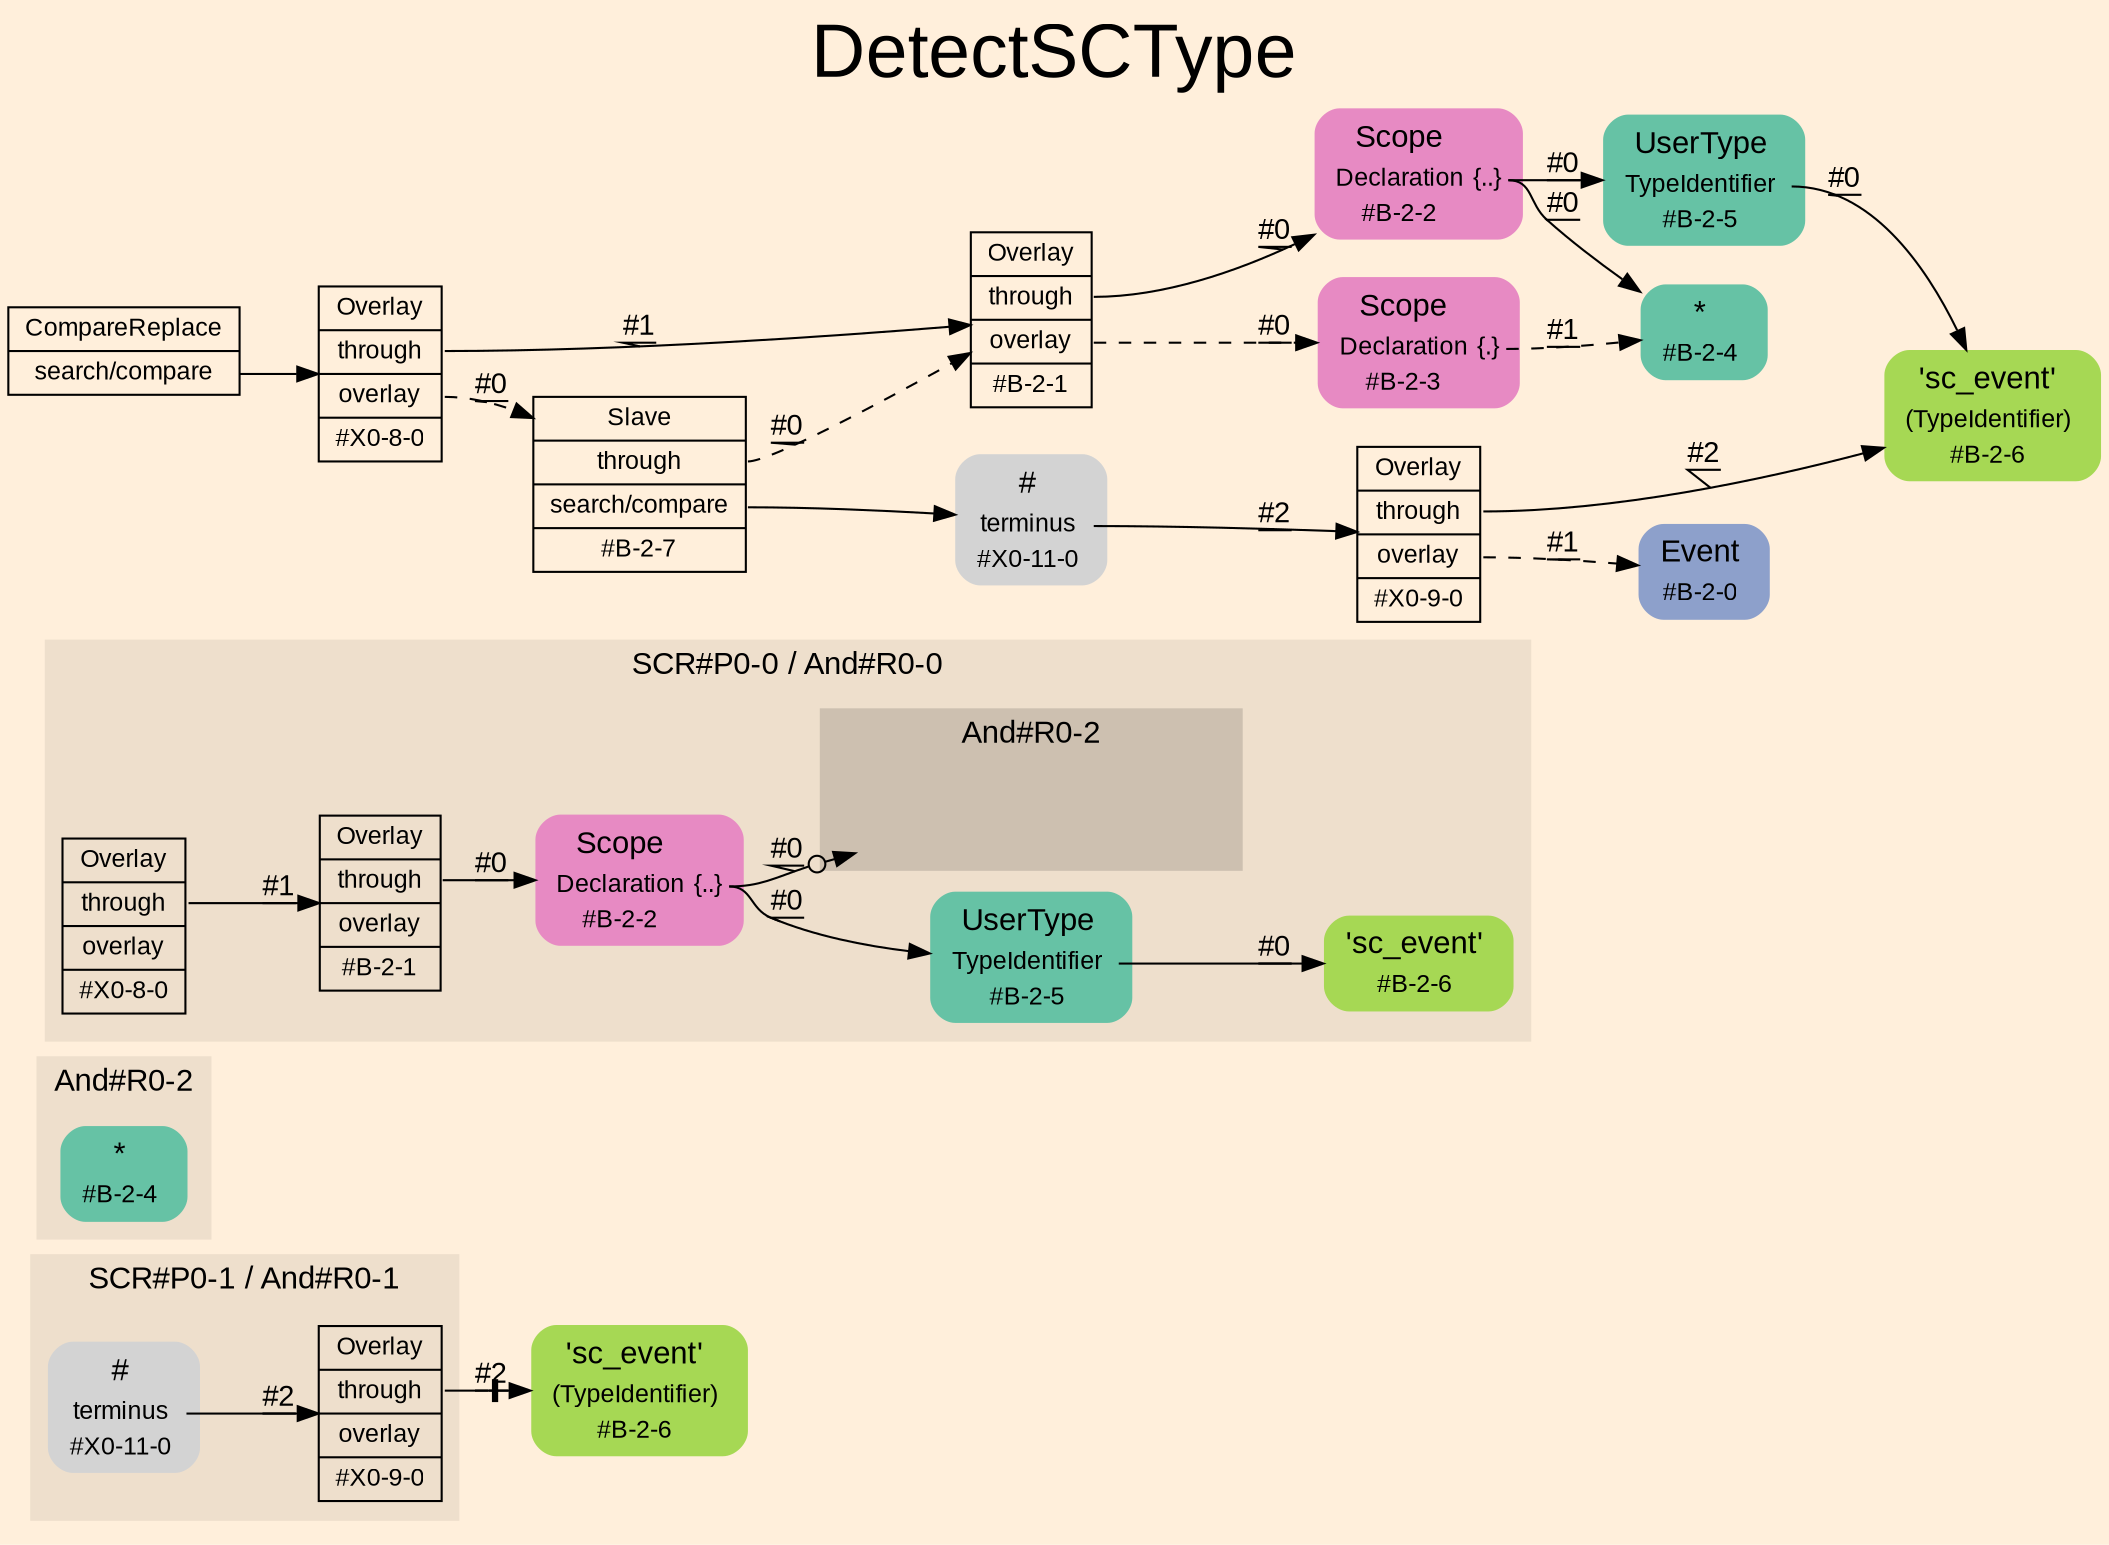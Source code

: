 digraph "DetectSCType" {
label = "DetectSCType"
labelloc = t
fontsize = "36"
graph [
    rankdir = "LR"
    ranksep = 0.3
    bgcolor = antiquewhite1
    color = black
    fontcolor = black
    fontname = "Arial"
];
node [
    fontname = "Arial"
];
edge [
    fontname = "Arial"
];

// -------------------- figure And#R0-1 --------------------
// -------- region And#R0-1 ----------
subgraph "clusterAnd#R0-1" {
    label = "SCR#P0-1 / And#R0-1"
    style = "filled"
    color = antiquewhite2
    fontsize = "15"
    "And#R0-1/#X0-11-0" [
        // -------- block And#R0-1/#X0-11-0 ----------
        shape = "plaintext"
        label = <<TABLE BORDER="0" CELLBORDER="0" CELLSPACING="0">
         <TR><TD><FONT POINT-SIZE="15.0">#</FONT></TD><TD></TD></TR>
         <TR><TD>terminus</TD><TD PORT="port0"></TD></TR>
         <TR><TD>#X0-11-0</TD><TD PORT="port1"></TD></TR>
        </TABLE>>
        style = "rounded,filled"
        fontsize = "12"
    ];
    
    "And#R0-1/#X0-9-0" [
        // -------- block And#R0-1/#X0-9-0 ----------
        shape = "record"
        fillcolor = antiquewhite2
        label = "<fixed> Overlay | <port0> through | <port1> overlay | <port2> #X0-9-0"
        style = "filled"
        fontsize = "12"
        color = black
        fontcolor = black
    ];
    
}

"And#R0-1/#B-2-6" [
    // -------- block And#R0-1/#B-2-6 ----------
    shape = "plaintext"
    fillcolor = "/set28/5"
    label = <<TABLE BORDER="0" CELLBORDER="0" CELLSPACING="0">
     <TR><TD><FONT POINT-SIZE="15.0">'sc_event'</FONT></TD><TD></TD></TR>
     <TR><TD>(TypeIdentifier)</TD><TD PORT="port0"></TD></TR>
     <TR><TD>#B-2-6</TD><TD PORT="port1"></TD></TR>
    </TABLE>>
    style = "rounded,filled"
    fontsize = "12"
];

"And#R0-1/#X0-11-0":port0 -> "And#R0-1/#X0-9-0" [
    label = "#2"
    decorate = true
    color = black
    fontcolor = black
];

"And#R0-1/#X0-9-0":port0 -> "And#R0-1/#B-2-6" [
    arrowhead="normalnonetee"
    label = "#2"
    decorate = true
    color = black
    fontcolor = black
];


// -------------------- figure And#R0-2 --------------------
// -------- region And#R0-2 ----------
subgraph "clusterAnd#R0-2" {
    label = "And#R0-2"
    style = "filled"
    color = antiquewhite2
    fontsize = "15"
    "And#R0-2/#B-2-4" [
        // -------- block And#R0-2/#B-2-4 ----------
        shape = "plaintext"
        fillcolor = "/set28/1"
        label = <<TABLE BORDER="0" CELLBORDER="0" CELLSPACING="0">
         <TR><TD><FONT POINT-SIZE="15.0">*</FONT></TD><TD></TD></TR>
         <TR><TD>#B-2-4</TD><TD PORT="port0"></TD></TR>
        </TABLE>>
        style = "rounded,filled"
        fontsize = "12"
    ];
    
}


// -------------------- figure And#R0-0 --------------------
// -------- region And#R0-0 ----------
subgraph "clusterAnd#R0-0" {
    label = "SCR#P0-0 / And#R0-0"
    style = "filled"
    color = antiquewhite2
    fontsize = "15"
    "And#R0-0/#B-2-6" [
        // -------- block And#R0-0/#B-2-6 ----------
        shape = "plaintext"
        fillcolor = "/set28/5"
        label = <<TABLE BORDER="0" CELLBORDER="0" CELLSPACING="0">
         <TR><TD><FONT POINT-SIZE="15.0">'sc_event'</FONT></TD><TD></TD></TR>
         <TR><TD>#B-2-6</TD><TD PORT="port0"></TD></TR>
        </TABLE>>
        style = "rounded,filled"
        fontsize = "12"
    ];
    
    "And#R0-0/#B-2-5" [
        // -------- block And#R0-0/#B-2-5 ----------
        shape = "plaintext"
        fillcolor = "/set28/1"
        label = <<TABLE BORDER="0" CELLBORDER="0" CELLSPACING="0">
         <TR><TD><FONT POINT-SIZE="15.0">UserType</FONT></TD><TD></TD></TR>
         <TR><TD>TypeIdentifier</TD><TD PORT="port0"></TD></TR>
         <TR><TD>#B-2-5</TD><TD PORT="port1"></TD></TR>
        </TABLE>>
        style = "rounded,filled"
        fontsize = "12"
    ];
    
    "And#R0-0/#X0-8-0" [
        // -------- block And#R0-0/#X0-8-0 ----------
        shape = "record"
        fillcolor = antiquewhite2
        label = "<fixed> Overlay | <port0> through | <port1> overlay | <port2> #X0-8-0"
        style = "filled"
        fontsize = "12"
        color = black
        fontcolor = black
    ];
    
    "And#R0-0/#B-2-1" [
        // -------- block And#R0-0/#B-2-1 ----------
        shape = "record"
        fillcolor = antiquewhite2
        label = "<fixed> Overlay | <port0> through | <port1> overlay | <port2> #B-2-1"
        style = "filled"
        fontsize = "12"
        color = black
        fontcolor = black
    ];
    
    "And#R0-0/#B-2-2" [
        // -------- block And#R0-0/#B-2-2 ----------
        shape = "plaintext"
        fillcolor = "/set28/4"
        label = <<TABLE BORDER="0" CELLBORDER="0" CELLSPACING="0">
         <TR><TD><FONT POINT-SIZE="15.0">Scope</FONT></TD><TD></TD></TR>
         <TR><TD>Declaration</TD><TD PORT="port0">{..}</TD></TR>
         <TR><TD>#B-2-2</TD><TD PORT="port1"></TD></TR>
        </TABLE>>
        style = "rounded,filled"
        fontsize = "12"
    ];
    
    // -------- region And#R0-0/And#R0-2 ----------
    subgraph "clusterAnd#R0-0/And#R0-2" {
        label = "And#R0-2"
        style = "filled"
        color = antiquewhite3
        fontsize = "15"
        "And#R0-0/And#R0-2/#B-2-4" [
            // -------- block And#R0-0/And#R0-2/#B-2-4 ----------
            shape = none
            fillcolor = "/set28/1"
            style = "invisible"
        ];
        
    }
    
}

"And#R0-0/#B-2-5":port0 -> "And#R0-0/#B-2-6" [
    label = "#0"
    decorate = true
    color = black
    fontcolor = black
];

"And#R0-0/#X0-8-0":port0 -> "And#R0-0/#B-2-1" [
    label = "#1"
    decorate = true
    color = black
    fontcolor = black
];

"And#R0-0/#B-2-1":port0 -> "And#R0-0/#B-2-2" [
    label = "#0"
    decorate = true
    color = black
    fontcolor = black
];

"And#R0-0/#B-2-2":port0 -> "And#R0-0/And#R0-2/#B-2-4" [
    arrowhead="normalnoneodot"
    label = "#0"
    decorate = true
    color = black
    fontcolor = black
];

"And#R0-0/#B-2-2":port0 -> "And#R0-0/#B-2-5" [
    label = "#0"
    decorate = true
    color = black
    fontcolor = black
];


// -------------------- transformation figure --------------------
"CR#X0-10-0" [
    // -------- block CR#X0-10-0 ----------
    shape = "record"
    fillcolor = antiquewhite1
    label = "<fixed> CompareReplace | <port0> search/compare"
    style = "filled"
    fontsize = "12"
    color = black
    fontcolor = black
];

"#X0-8-0" [
    // -------- block #X0-8-0 ----------
    shape = "record"
    fillcolor = antiquewhite1
    label = "<fixed> Overlay | <port0> through | <port1> overlay | <port2> #X0-8-0"
    style = "filled"
    fontsize = "12"
    color = black
    fontcolor = black
];

"#B-2-1" [
    // -------- block #B-2-1 ----------
    shape = "record"
    fillcolor = antiquewhite1
    label = "<fixed> Overlay | <port0> through | <port1> overlay | <port2> #B-2-1"
    style = "filled"
    fontsize = "12"
    color = black
    fontcolor = black
];

"#B-2-2" [
    // -------- block #B-2-2 ----------
    shape = "plaintext"
    fillcolor = "/set28/4"
    label = <<TABLE BORDER="0" CELLBORDER="0" CELLSPACING="0">
     <TR><TD><FONT POINT-SIZE="15.0">Scope</FONT></TD><TD></TD></TR>
     <TR><TD>Declaration</TD><TD PORT="port0">{..}</TD></TR>
     <TR><TD>#B-2-2</TD><TD PORT="port1"></TD></TR>
    </TABLE>>
    style = "rounded,filled"
    fontsize = "12"
];

"#B-2-4" [
    // -------- block #B-2-4 ----------
    shape = "plaintext"
    fillcolor = "/set28/1"
    label = <<TABLE BORDER="0" CELLBORDER="0" CELLSPACING="0">
     <TR><TD><FONT POINT-SIZE="15.0">*</FONT></TD><TD></TD></TR>
     <TR><TD>#B-2-4</TD><TD PORT="port0"></TD></TR>
    </TABLE>>
    style = "rounded,filled"
    fontsize = "12"
];

"#B-2-5" [
    // -------- block #B-2-5 ----------
    shape = "plaintext"
    fillcolor = "/set28/1"
    label = <<TABLE BORDER="0" CELLBORDER="0" CELLSPACING="0">
     <TR><TD><FONT POINT-SIZE="15.0">UserType</FONT></TD><TD></TD></TR>
     <TR><TD>TypeIdentifier</TD><TD PORT="port0"></TD></TR>
     <TR><TD>#B-2-5</TD><TD PORT="port1"></TD></TR>
    </TABLE>>
    style = "rounded,filled"
    fontsize = "12"
];

"#B-2-6" [
    // -------- block #B-2-6 ----------
    shape = "plaintext"
    fillcolor = "/set28/5"
    label = <<TABLE BORDER="0" CELLBORDER="0" CELLSPACING="0">
     <TR><TD><FONT POINT-SIZE="15.0">'sc_event'</FONT></TD><TD></TD></TR>
     <TR><TD>(TypeIdentifier)</TD><TD PORT="port0"></TD></TR>
     <TR><TD>#B-2-6</TD><TD PORT="port1"></TD></TR>
    </TABLE>>
    style = "rounded,filled"
    fontsize = "12"
];

"#B-2-3" [
    // -------- block #B-2-3 ----------
    shape = "plaintext"
    fillcolor = "/set28/4"
    label = <<TABLE BORDER="0" CELLBORDER="0" CELLSPACING="0">
     <TR><TD><FONT POINT-SIZE="15.0">Scope</FONT></TD><TD></TD></TR>
     <TR><TD>Declaration</TD><TD PORT="port0">{.}</TD></TR>
     <TR><TD>#B-2-3</TD><TD PORT="port1"></TD></TR>
    </TABLE>>
    style = "rounded,filled"
    fontsize = "12"
];

"#B-2-7" [
    // -------- block #B-2-7 ----------
    shape = "record"
    fillcolor = antiquewhite1
    label = "<fixed> Slave | <port0> through | <port1> search/compare | <port2> #B-2-7"
    style = "filled"
    fontsize = "12"
    color = black
    fontcolor = black
];

"#X0-11-0" [
    // -------- block #X0-11-0 ----------
    shape = "plaintext"
    label = <<TABLE BORDER="0" CELLBORDER="0" CELLSPACING="0">
     <TR><TD><FONT POINT-SIZE="15.0">#</FONT></TD><TD></TD></TR>
     <TR><TD>terminus</TD><TD PORT="port0"></TD></TR>
     <TR><TD>#X0-11-0</TD><TD PORT="port1"></TD></TR>
    </TABLE>>
    style = "rounded,filled"
    fontsize = "12"
];

"#X0-9-0" [
    // -------- block #X0-9-0 ----------
    shape = "record"
    fillcolor = antiquewhite1
    label = "<fixed> Overlay | <port0> through | <port1> overlay | <port2> #X0-9-0"
    style = "filled"
    fontsize = "12"
    color = black
    fontcolor = black
];

"#B-2-0" [
    // -------- block #B-2-0 ----------
    shape = "plaintext"
    fillcolor = "/set28/3"
    label = <<TABLE BORDER="0" CELLBORDER="0" CELLSPACING="0">
     <TR><TD><FONT POINT-SIZE="15.0">Event</FONT></TD><TD></TD></TR>
     <TR><TD>#B-2-0</TD><TD PORT="port0"></TD></TR>
    </TABLE>>
    style = "rounded,filled"
    fontsize = "12"
];

"CR#X0-10-0":port0 -> "#X0-8-0" [
    label = ""
    decorate = true
    color = black
    fontcolor = black
];

"#X0-8-0":port0 -> "#B-2-1" [
    label = "#1"
    decorate = true
    color = black
    fontcolor = black
];

"#X0-8-0":port1 -> "#B-2-7" [
    style="dashed"
    label = "#0"
    decorate = true
    color = black
    fontcolor = black
];

"#B-2-1":port0 -> "#B-2-2" [
    label = "#0"
    decorate = true
    color = black
    fontcolor = black
];

"#B-2-1":port1 -> "#B-2-3" [
    style="dashed"
    label = "#0"
    decorate = true
    color = black
    fontcolor = black
];

"#B-2-2":port0 -> "#B-2-4" [
    label = "#0"
    decorate = true
    color = black
    fontcolor = black
];

"#B-2-2":port0 -> "#B-2-5" [
    label = "#0"
    decorate = true
    color = black
    fontcolor = black
];

"#B-2-5":port0 -> "#B-2-6" [
    label = "#0"
    decorate = true
    color = black
    fontcolor = black
];

"#B-2-3":port0 -> "#B-2-4" [
    style="dashed"
    label = "#1"
    decorate = true
    color = black
    fontcolor = black
];

"#B-2-7":port0 -> "#B-2-1" [
    style="dashed"
    label = "#0"
    decorate = true
    color = black
    fontcolor = black
];

"#B-2-7":port1 -> "#X0-11-0" [
    label = ""
    decorate = true
    color = black
    fontcolor = black
];

"#X0-11-0":port0 -> "#X0-9-0" [
    label = "#2"
    decorate = true
    color = black
    fontcolor = black
];

"#X0-9-0":port0 -> "#B-2-6" [
    label = "#2"
    decorate = true
    color = black
    fontcolor = black
];

"#X0-9-0":port1 -> "#B-2-0" [
    style="dashed"
    label = "#1"
    decorate = true
    color = black
    fontcolor = black
];


}
